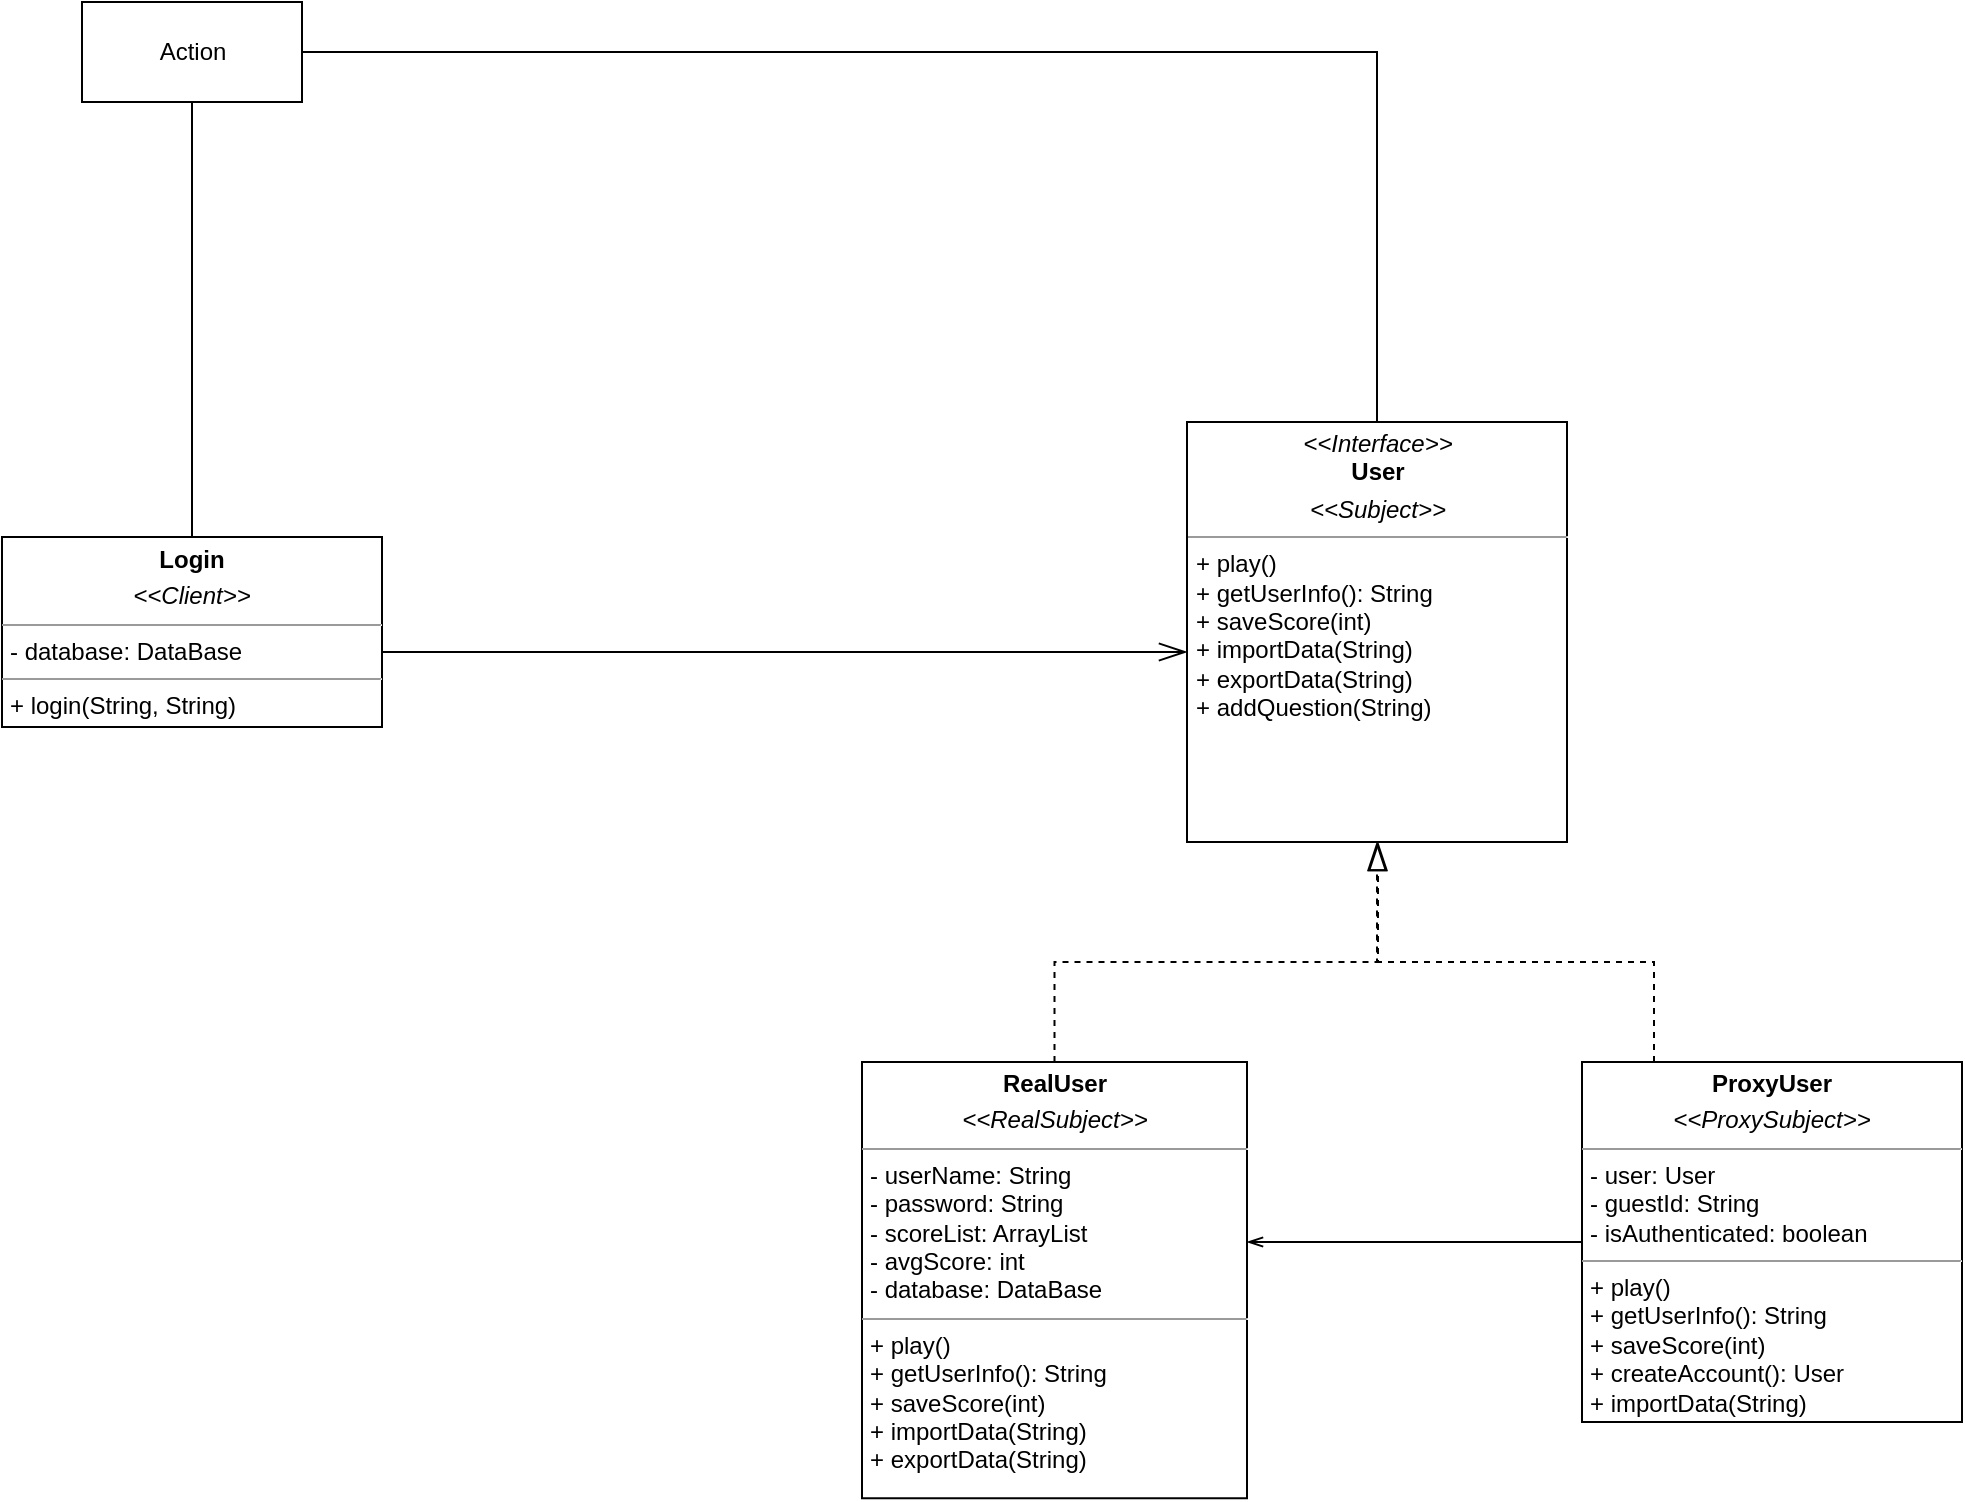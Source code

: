 <mxfile version="20.7.4" type="google"><diagram id="rae0kzghL4E7a8rXMTGa" name="Page-1"><mxGraphModel grid="1" page="1" gridSize="10" guides="1" tooltips="1" connect="1" arrows="1" fold="1" pageScale="1" pageWidth="850" pageHeight="1100" math="0" shadow="0"><root><mxCell id="0"/><mxCell id="1" parent="0"/><mxCell id="Pg-1tMyEPAT0T_i7O2xK-1" value="&lt;p style=&quot;margin:0px;margin-top:4px;text-align:center;&quot;&gt;&lt;i&gt;&amp;lt;&amp;lt;Interface&amp;gt;&amp;gt;&lt;/i&gt;&lt;br&gt;&lt;b&gt;User&lt;/b&gt;&lt;/p&gt;&lt;p style=&quot;margin:0px;margin-top:4px;text-align:center;&quot;&gt;&lt;i style=&quot;border-color: var(--border-color);&quot;&gt;&amp;lt;&amp;lt;Subject&amp;gt;&amp;gt;&lt;/i&gt;&lt;/p&gt;&lt;hr size=&quot;1&quot;&gt;&lt;p style=&quot;margin:0px;margin-left:4px;&quot;&gt;+ play()&lt;/p&gt;&lt;p style=&quot;margin:0px;margin-left:4px;&quot;&gt;+ getUserInfo(): String&lt;br&gt;+ saveScore(int)&lt;/p&gt;&lt;p style=&quot;border-color: var(--border-color); margin: 0px 0px 0px 4px;&quot;&gt;+ importData(String)&lt;/p&gt;&lt;p style=&quot;border-color: var(--border-color); margin: 0px 0px 0px 4px;&quot;&gt;+ exportData(String)&lt;/p&gt;&lt;p style=&quot;border-color: var(--border-color); margin: 0px 0px 0px 4px;&quot;&gt;+ addQuestion(String&lt;span style=&quot;background-color: initial;&quot;&gt;)&lt;/span&gt;&lt;/p&gt;&lt;p style=&quot;border-color: var(--border-color); margin: 0px 0px 0px 4px;&quot;&gt;&lt;span style=&quot;background-color: initial;&quot;&gt;&lt;br&gt;&lt;/span&gt;&lt;/p&gt;&lt;p style=&quot;margin:0px;margin-left:4px;&quot;&gt;&lt;br&gt;&lt;/p&gt;" style="verticalAlign=top;align=left;overflow=fill;fontSize=12;fontFamily=Helvetica;html=1;" vertex="1" parent="1"><mxGeometry x="252.5" y="-70" width="190" height="210" as="geometry"/></mxCell><mxCell id="Pg-1tMyEPAT0T_i7O2xK-7" style="edgeStyle=orthogonalEdgeStyle;rounded=0;orthogonalLoop=1;jettySize=auto;html=1;dashed=1;endArrow=blockThin;endFill=0;endSize=12;" edge="1" parent="1" source="Pg-1tMyEPAT0T_i7O2xK-3" target="Pg-1tMyEPAT0T_i7O2xK-1"><mxGeometry relative="1" as="geometry"><Array as="points"><mxPoint x="486" y="200"/><mxPoint x="348" y="200"/></Array></mxGeometry></mxCell><mxCell id="r-mcDrpmkUAErXfptMpJ-1" style="edgeStyle=orthogonalEdgeStyle;rounded=0;orthogonalLoop=1;jettySize=auto;html=1;endArrow=openThin;endFill=0;" edge="1" parent="1" source="Pg-1tMyEPAT0T_i7O2xK-3" target="Pg-1tMyEPAT0T_i7O2xK-4"><mxGeometry relative="1" as="geometry"><mxPoint x="250" y="330" as="targetPoint"/><Array as="points"><mxPoint x="320" y="340"/><mxPoint x="320" y="340"/></Array></mxGeometry></mxCell><mxCell id="Pg-1tMyEPAT0T_i7O2xK-3" value="&lt;p style=&quot;margin:0px;margin-top:4px;text-align:center;&quot;&gt;&lt;span style=&quot;background-color: initial; border-color: var(--border-color);&quot;&gt;&lt;b&gt;ProxyUser&lt;/b&gt;&lt;/span&gt;&lt;/p&gt;&lt;p style=&quot;margin:0px;margin-top:4px;text-align:center;&quot;&gt;&lt;i style=&quot;background-color: initial; border-color: var(--border-color);&quot;&gt;&amp;lt;&amp;lt;ProxySubject&amp;gt;&amp;gt;&lt;/i&gt;&lt;br&gt;&lt;/p&gt;&lt;hr size=&quot;1&quot;&gt;&lt;p style=&quot;margin:0px;margin-left:4px;&quot;&gt;- user: User&lt;/p&gt;&lt;p style=&quot;margin:0px;margin-left:4px;&quot;&gt;- guestId: String&lt;/p&gt;&lt;p style=&quot;margin:0px;margin-left:4px;&quot;&gt;- isAuthenticated: boolean&lt;/p&gt;&lt;hr size=&quot;1&quot;&gt;&lt;p style=&quot;margin:0px;margin-left:4px;&quot;&gt;+ play()&lt;/p&gt;&lt;p style=&quot;margin:0px;margin-left:4px;&quot;&gt;+ getUserInfo(): String&lt;/p&gt;&lt;p style=&quot;margin:0px;margin-left:4px;&quot;&gt;+ saveScore(int)&lt;/p&gt;&lt;p style=&quot;margin:0px;margin-left:4px;&quot;&gt;+ createAccount(): User&lt;/p&gt;&lt;p style=&quot;border-color: var(--border-color); margin: 0px 0px 0px 4px;&quot;&gt;+ importData(String)&lt;/p&gt;&lt;p style=&quot;border-color: var(--border-color); margin: 0px 0px 0px 4px;&quot;&gt;+ exportData(String)&lt;/p&gt;" style="verticalAlign=top;align=left;overflow=fill;fontSize=12;fontFamily=Helvetica;html=1;" vertex="1" parent="1"><mxGeometry x="450" y="250" width="190" height="180" as="geometry"/></mxCell><mxCell id="Pg-1tMyEPAT0T_i7O2xK-5" style="edgeStyle=orthogonalEdgeStyle;rounded=0;orthogonalLoop=1;jettySize=auto;html=1;entryX=0.5;entryY=1;entryDx=0;entryDy=0;endArrow=blockThin;endFill=0;dashed=1;endSize=12;startSize=9;" edge="1" parent="1" source="Pg-1tMyEPAT0T_i7O2xK-4" target="Pg-1tMyEPAT0T_i7O2xK-1"><mxGeometry relative="1" as="geometry"/></mxCell><mxCell id="Pg-1tMyEPAT0T_i7O2xK-4" value="&lt;p style=&quot;margin:0px;margin-top:4px;text-align:center;&quot;&gt;&lt;b&gt;RealUser&lt;/b&gt;&lt;/p&gt;&lt;p style=&quot;margin:0px;margin-top:4px;text-align:center;&quot;&gt;&lt;i style=&quot;border-color: var(--border-color);&quot;&gt;&amp;lt;&amp;lt;RealSubject&amp;gt;&amp;gt;&lt;/i&gt;&lt;br style=&quot;border-color: var(--border-color);&quot;&gt;&lt;/p&gt;&lt;hr size=&quot;1&quot;&gt;&lt;p style=&quot;margin:0px;margin-left:4px;&quot;&gt;- userName: String&lt;/p&gt;&lt;p style=&quot;margin:0px;margin-left:4px;&quot;&gt;- password: String&lt;/p&gt;&lt;p style=&quot;margin:0px;margin-left:4px;&quot;&gt;- scoreList: ArrayList&lt;br&gt;&lt;/p&gt;&lt;p style=&quot;margin:0px;margin-left:4px;&quot;&gt;- avgScore: int&lt;/p&gt;&lt;p style=&quot;margin:0px;margin-left:4px;&quot;&gt;- database: DataBase&lt;/p&gt;&lt;hr size=&quot;1&quot;&gt;&lt;p style=&quot;margin:0px;margin-left:4px;&quot;&gt;+ play()&lt;/p&gt;&lt;p style=&quot;margin:0px;margin-left:4px;&quot;&gt;+ getUserInfo(): String&lt;br style=&quot;border-color: var(--border-color);&quot;&gt;+ saveScore(int)&lt;br&gt;&lt;/p&gt;&lt;p style=&quot;margin:0px;margin-left:4px;&quot;&gt;+ importData(String)&lt;/p&gt;&lt;p style=&quot;margin:0px;margin-left:4px;&quot;&gt;+ exportData(String)&lt;/p&gt;" style="verticalAlign=top;align=left;overflow=fill;fontSize=12;fontFamily=Helvetica;html=1;" vertex="1" parent="1"><mxGeometry x="90" y="250" width="192.5" height="218.13" as="geometry"/></mxCell><mxCell id="Pg-1tMyEPAT0T_i7O2xK-9" style="edgeStyle=orthogonalEdgeStyle;rounded=0;orthogonalLoop=1;jettySize=auto;html=1;endArrow=openThin;endFill=0;endSize=12;" edge="1" parent="1" source="Pg-1tMyEPAT0T_i7O2xK-8" target="Pg-1tMyEPAT0T_i7O2xK-1"><mxGeometry relative="1" as="geometry"><Array as="points"><mxPoint x="-30" y="45"/><mxPoint x="-30" y="45"/></Array></mxGeometry></mxCell><mxCell id="Pg-1tMyEPAT0T_i7O2xK-8" value="&lt;p style=&quot;margin:0px;margin-top:4px;text-align:center;&quot;&gt;&lt;b&gt;Login&lt;/b&gt;&lt;/p&gt;&lt;p style=&quot;margin:0px;margin-top:4px;text-align:center;&quot;&gt;&lt;i style=&quot;border-color: var(--border-color);&quot;&gt;&amp;lt;&amp;lt;Client&amp;gt;&amp;gt;&lt;/i&gt;&lt;br style=&quot;border-color: var(--border-color);&quot;&gt;&lt;/p&gt;&lt;hr size=&quot;1&quot;&gt;&lt;p style=&quot;margin:0px;margin-left:4px;&quot;&gt;- database: DataBase&lt;/p&gt;&lt;hr size=&quot;1&quot;&gt;&lt;p style=&quot;margin:0px;margin-left:4px;&quot;&gt;+ login(String, String)&lt;br&gt;&lt;br&gt;&lt;/p&gt;" style="verticalAlign=top;align=left;overflow=fill;fontSize=12;fontFamily=Helvetica;html=1;" vertex="1" parent="1"><mxGeometry x="-340" y="-12.5" width="190" height="95" as="geometry"/></mxCell><mxCell id="r-mcDrpmkUAErXfptMpJ-6" style="edgeStyle=orthogonalEdgeStyle;rounded=0;orthogonalLoop=1;jettySize=auto;html=1;endArrow=none;endFill=0;" edge="1" parent="1" source="r-mcDrpmkUAErXfptMpJ-3" target="Pg-1tMyEPAT0T_i7O2xK-8"><mxGeometry relative="1" as="geometry"/></mxCell><mxCell id="9-Ir4AH6eyqa-WFJQ8h4-1" style="edgeStyle=orthogonalEdgeStyle;rounded=0;orthogonalLoop=1;jettySize=auto;html=1;endArrow=none;endFill=0;" edge="1" parent="1" source="r-mcDrpmkUAErXfptMpJ-3" target="Pg-1tMyEPAT0T_i7O2xK-1"><mxGeometry relative="1" as="geometry"/></mxCell><mxCell id="r-mcDrpmkUAErXfptMpJ-3" value="Action" style="html=1;" vertex="1" parent="1"><mxGeometry x="-300" y="-280" width="110" height="50" as="geometry"/></mxCell></root></mxGraphModel></diagram></mxfile>